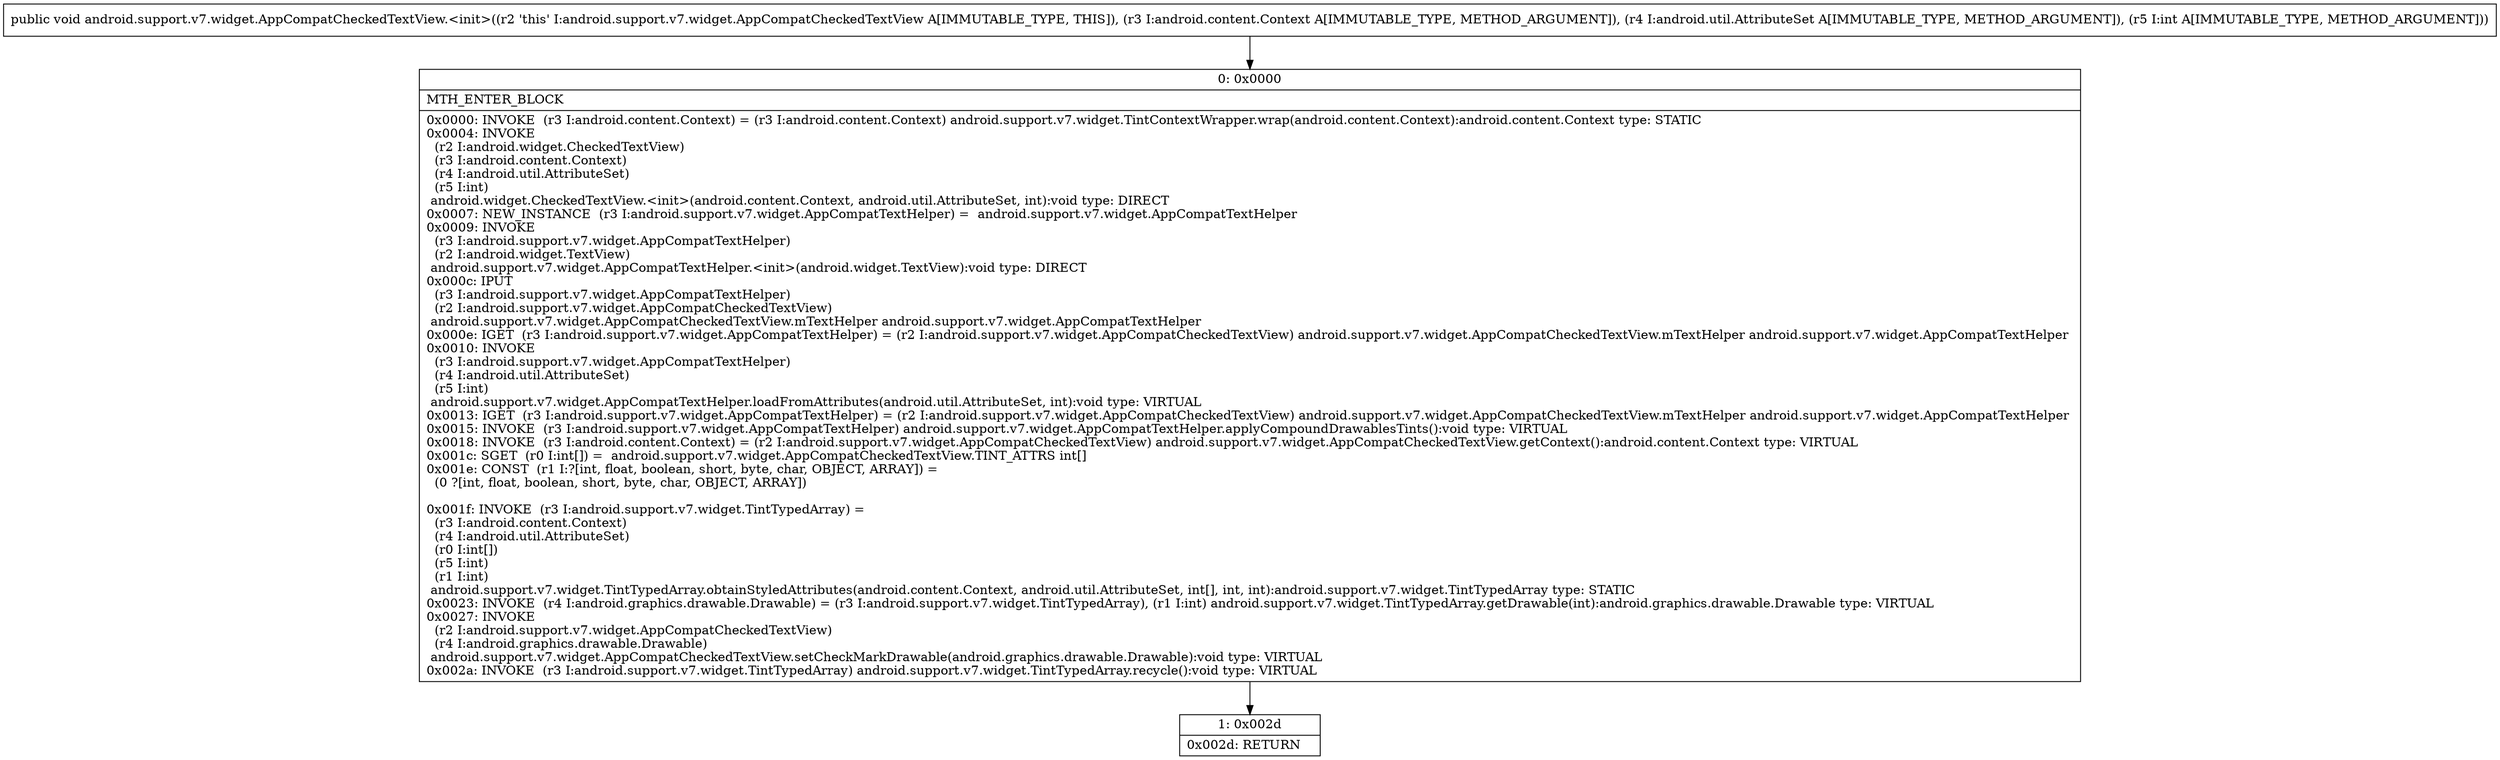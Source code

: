 digraph "CFG forandroid.support.v7.widget.AppCompatCheckedTextView.\<init\>(Landroid\/content\/Context;Landroid\/util\/AttributeSet;I)V" {
Node_0 [shape=record,label="{0\:\ 0x0000|MTH_ENTER_BLOCK\l|0x0000: INVOKE  (r3 I:android.content.Context) = (r3 I:android.content.Context) android.support.v7.widget.TintContextWrapper.wrap(android.content.Context):android.content.Context type: STATIC \l0x0004: INVOKE  \l  (r2 I:android.widget.CheckedTextView)\l  (r3 I:android.content.Context)\l  (r4 I:android.util.AttributeSet)\l  (r5 I:int)\l android.widget.CheckedTextView.\<init\>(android.content.Context, android.util.AttributeSet, int):void type: DIRECT \l0x0007: NEW_INSTANCE  (r3 I:android.support.v7.widget.AppCompatTextHelper) =  android.support.v7.widget.AppCompatTextHelper \l0x0009: INVOKE  \l  (r3 I:android.support.v7.widget.AppCompatTextHelper)\l  (r2 I:android.widget.TextView)\l android.support.v7.widget.AppCompatTextHelper.\<init\>(android.widget.TextView):void type: DIRECT \l0x000c: IPUT  \l  (r3 I:android.support.v7.widget.AppCompatTextHelper)\l  (r2 I:android.support.v7.widget.AppCompatCheckedTextView)\l android.support.v7.widget.AppCompatCheckedTextView.mTextHelper android.support.v7.widget.AppCompatTextHelper \l0x000e: IGET  (r3 I:android.support.v7.widget.AppCompatTextHelper) = (r2 I:android.support.v7.widget.AppCompatCheckedTextView) android.support.v7.widget.AppCompatCheckedTextView.mTextHelper android.support.v7.widget.AppCompatTextHelper \l0x0010: INVOKE  \l  (r3 I:android.support.v7.widget.AppCompatTextHelper)\l  (r4 I:android.util.AttributeSet)\l  (r5 I:int)\l android.support.v7.widget.AppCompatTextHelper.loadFromAttributes(android.util.AttributeSet, int):void type: VIRTUAL \l0x0013: IGET  (r3 I:android.support.v7.widget.AppCompatTextHelper) = (r2 I:android.support.v7.widget.AppCompatCheckedTextView) android.support.v7.widget.AppCompatCheckedTextView.mTextHelper android.support.v7.widget.AppCompatTextHelper \l0x0015: INVOKE  (r3 I:android.support.v7.widget.AppCompatTextHelper) android.support.v7.widget.AppCompatTextHelper.applyCompoundDrawablesTints():void type: VIRTUAL \l0x0018: INVOKE  (r3 I:android.content.Context) = (r2 I:android.support.v7.widget.AppCompatCheckedTextView) android.support.v7.widget.AppCompatCheckedTextView.getContext():android.content.Context type: VIRTUAL \l0x001c: SGET  (r0 I:int[]) =  android.support.v7.widget.AppCompatCheckedTextView.TINT_ATTRS int[] \l0x001e: CONST  (r1 I:?[int, float, boolean, short, byte, char, OBJECT, ARRAY]) = \l  (0 ?[int, float, boolean, short, byte, char, OBJECT, ARRAY])\l \l0x001f: INVOKE  (r3 I:android.support.v7.widget.TintTypedArray) = \l  (r3 I:android.content.Context)\l  (r4 I:android.util.AttributeSet)\l  (r0 I:int[])\l  (r5 I:int)\l  (r1 I:int)\l android.support.v7.widget.TintTypedArray.obtainStyledAttributes(android.content.Context, android.util.AttributeSet, int[], int, int):android.support.v7.widget.TintTypedArray type: STATIC \l0x0023: INVOKE  (r4 I:android.graphics.drawable.Drawable) = (r3 I:android.support.v7.widget.TintTypedArray), (r1 I:int) android.support.v7.widget.TintTypedArray.getDrawable(int):android.graphics.drawable.Drawable type: VIRTUAL \l0x0027: INVOKE  \l  (r2 I:android.support.v7.widget.AppCompatCheckedTextView)\l  (r4 I:android.graphics.drawable.Drawable)\l android.support.v7.widget.AppCompatCheckedTextView.setCheckMarkDrawable(android.graphics.drawable.Drawable):void type: VIRTUAL \l0x002a: INVOKE  (r3 I:android.support.v7.widget.TintTypedArray) android.support.v7.widget.TintTypedArray.recycle():void type: VIRTUAL \l}"];
Node_1 [shape=record,label="{1\:\ 0x002d|0x002d: RETURN   \l}"];
MethodNode[shape=record,label="{public void android.support.v7.widget.AppCompatCheckedTextView.\<init\>((r2 'this' I:android.support.v7.widget.AppCompatCheckedTextView A[IMMUTABLE_TYPE, THIS]), (r3 I:android.content.Context A[IMMUTABLE_TYPE, METHOD_ARGUMENT]), (r4 I:android.util.AttributeSet A[IMMUTABLE_TYPE, METHOD_ARGUMENT]), (r5 I:int A[IMMUTABLE_TYPE, METHOD_ARGUMENT])) }"];
MethodNode -> Node_0;
Node_0 -> Node_1;
}

